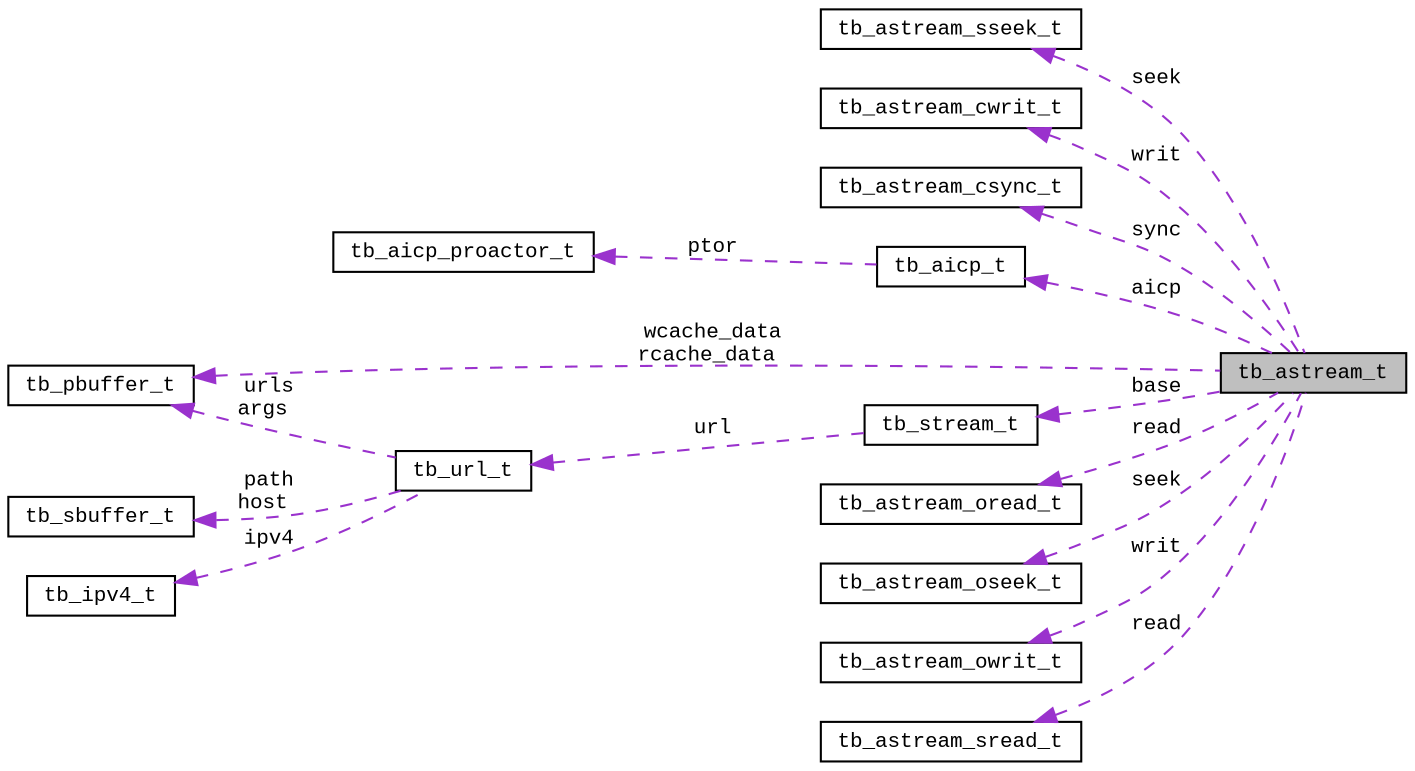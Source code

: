 digraph "tb_astream_t"
{
  edge [fontname="CourierNew",fontsize="10",labelfontname="CourierNew",labelfontsize="10"];
  node [fontname="CourierNew",fontsize="10",shape=record];
  rankdir="LR";
  Node1 [label="tb_astream_t",height=0.2,width=0.4,color="black", fillcolor="grey75", style="filled" fontcolor="black"];
  Node2 -> Node1 [dir="back",color="darkorchid3",fontsize="10",style="dashed",label=" seek" ,fontname="CourierNew"];
  Node2 [label="tb_astream_sseek_t",height=0.2,width=0.4,color="black", fillcolor="white", style="filled",URL="$d7/dc9/structtb__astream__sseek__t.html",tooltip="the astream sync and seek type "];
  Node3 -> Node1 [dir="back",color="darkorchid3",fontsize="10",style="dashed",label=" writ" ,fontname="CourierNew"];
  Node3 [label="tb_astream_cwrit_t",height=0.2,width=0.4,color="black", fillcolor="white", style="filled",URL="$dc/de1/structtb__astream__cwrit__t.html",tooltip="the astream cache and writ type "];
  Node4 -> Node1 [dir="back",color="darkorchid3",fontsize="10",style="dashed",label=" sync" ,fontname="CourierNew"];
  Node4 [label="tb_astream_csync_t",height=0.2,width=0.4,color="black", fillcolor="white", style="filled",URL="$d1/d4f/structtb__astream__csync__t.html",tooltip="the astream cache and sync type "];
  Node5 -> Node1 [dir="back",color="darkorchid3",fontsize="10",style="dashed",label=" aicp" ,fontname="CourierNew"];
  Node5 [label="tb_aicp_t",height=0.2,width=0.4,color="black", fillcolor="white", style="filled",URL="$d6/db4/structtb__aicp__t.html"];
  Node6 -> Node5 [dir="back",color="darkorchid3",fontsize="10",style="dashed",label=" ptor" ,fontname="CourierNew"];
  Node6 [label="tb_aicp_proactor_t",height=0.2,width=0.4,color="black", fillcolor="white", style="filled",URL="$d9/dab/structtb__aicp__proactor__t.html",tooltip="the aico pool proactor type "];
  Node7 -> Node1 [dir="back",color="darkorchid3",fontsize="10",style="dashed",label=" wcache_data\nrcache_data" ,fontname="CourierNew"];
  Node7 [label="tb_pbuffer_t",height=0.2,width=0.4,color="black", fillcolor="white", style="filled",URL="$db/dac/structtb__pbuffer__t.html"];
  Node8 -> Node1 [dir="back",color="darkorchid3",fontsize="10",style="dashed",label=" read" ,fontname="CourierNew"];
  Node8 [label="tb_astream_oread_t",height=0.2,width=0.4,color="black", fillcolor="white", style="filled",URL="$d7/d37/structtb__astream__oread__t.html",tooltip="the astream open and read type "];
  Node9 -> Node1 [dir="back",color="darkorchid3",fontsize="10",style="dashed",label=" seek" ,fontname="CourierNew"];
  Node9 [label="tb_astream_oseek_t",height=0.2,width=0.4,color="black", fillcolor="white", style="filled",URL="$dc/dc9/structtb__astream__oseek__t.html",tooltip="the astream open and seek type "];
  Node10 -> Node1 [dir="back",color="darkorchid3",fontsize="10",style="dashed",label=" writ" ,fontname="CourierNew"];
  Node10 [label="tb_astream_owrit_t",height=0.2,width=0.4,color="black", fillcolor="white", style="filled",URL="$de/dc5/structtb__astream__owrit__t.html",tooltip="the astream open and writ type "];
  Node11 -> Node1 [dir="back",color="darkorchid3",fontsize="10",style="dashed",label=" base" ,fontname="CourierNew"];
  Node11 [label="tb_stream_t",height=0.2,width=0.4,color="black", fillcolor="white", style="filled",URL="$d7/d9c/structtb__stream__t.html",tooltip="the stream type "];
  Node12 -> Node11 [dir="back",color="darkorchid3",fontsize="10",style="dashed",label=" url" ,fontname="CourierNew"];
  Node12 [label="tb_url_t",height=0.2,width=0.4,color="black", fillcolor="white", style="filled",URL="$d0/d3d/structtb__url__t.html",tooltip="the url type "];
  Node13 -> Node12 [dir="back",color="darkorchid3",fontsize="10",style="dashed",label=" path\nhost" ,fontname="CourierNew"];
  Node13 [label="tb_sbuffer_t",height=0.2,width=0.4,color="black", fillcolor="white", style="filled",URL="$d1/d75/structtb__sbuffer__t.html"];
  Node7 -> Node12 [dir="back",color="darkorchid3",fontsize="10",style="dashed",label=" urls\nargs" ,fontname="CourierNew"];
  Node14 -> Node12 [dir="back",color="darkorchid3",fontsize="10",style="dashed",label=" ipv4" ,fontname="CourierNew"];
  Node14 [label="tb_ipv4_t",height=0.2,width=0.4,color="black", fillcolor="white", style="filled",URL="$d1/db4/uniontb__ipv4__t.html",tooltip="the ipv4 "];
  Node15 -> Node1 [dir="back",color="darkorchid3",fontsize="10",style="dashed",label=" read" ,fontname="CourierNew"];
  Node15 [label="tb_astream_sread_t",height=0.2,width=0.4,color="black", fillcolor="white", style="filled",URL="$d7/d6e/structtb__astream__sread__t.html",tooltip="the astream sync and read type "];
}
